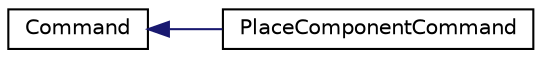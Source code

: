 digraph "Graphical Class Hierarchy"
{
 // LATEX_PDF_SIZE
  edge [fontname="Helvetica",fontsize="10",labelfontname="Helvetica",labelfontsize="10"];
  node [fontname="Helvetica",fontsize="10",shape=record];
  rankdir="LR";
  Node0 [label="Command",height=0.2,width=0.4,color="black", fillcolor="white", style="filled",URL="$classCommand.html",tooltip="Abstract base class representing a command in the command pattern."];
  Node0 -> Node1 [dir="back",color="midnightblue",fontsize="10",style="solid",fontname="Helvetica"];
  Node1 [label="PlaceComponentCommand",height=0.2,width=0.4,color="black", fillcolor="white", style="filled",URL="$classPlaceComponentCommand.html",tooltip="Command to place a CityComponent on a MapGrid at a specified Location."];
}
